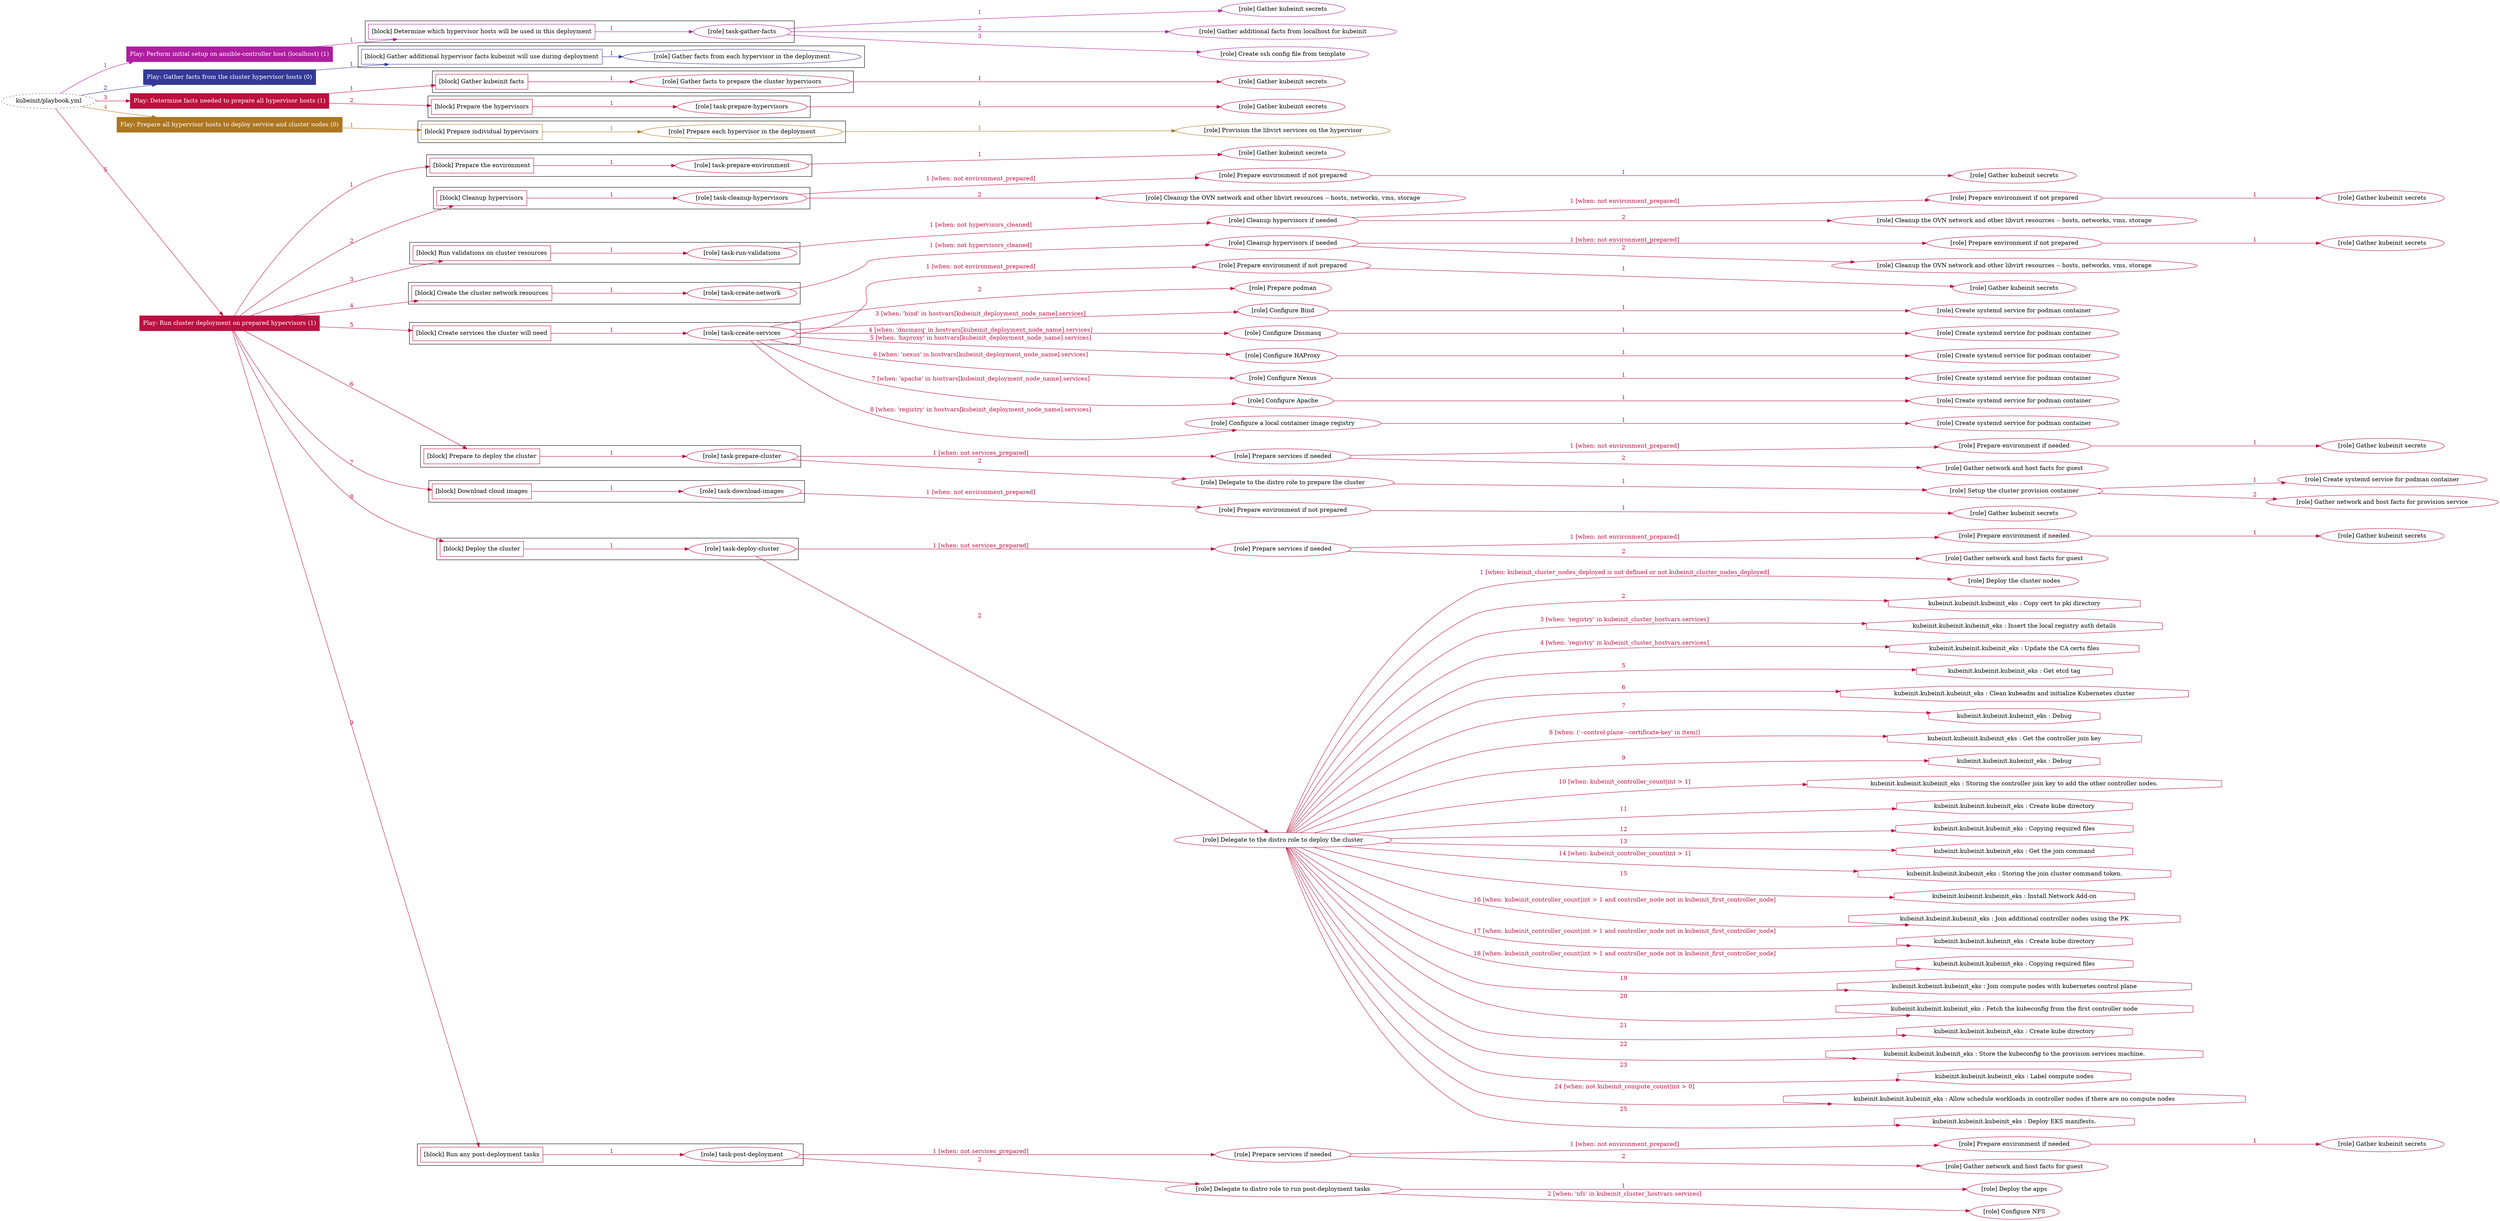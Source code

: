 digraph {
	graph [concentrate=true ordering=in rankdir=LR ratio=fill]
	edge [esep=5 sep=10]
	"kubeinit/playbook.yml" [URL="/home/runner/work/kubeinit/kubeinit/kubeinit/playbook.yml" id=playbook_954d4bff style=dotted]
	play_7adec8f8 [label="Play: Perform initial setup on ansible-controller host (localhost) (1)" URL="/home/runner/work/kubeinit/kubeinit/kubeinit/playbook.yml" color="#af1da0" fontcolor="#ffffff" id=play_7adec8f8 shape=box style=filled tooltip=localhost]
	"kubeinit/playbook.yml" -> play_7adec8f8 [label="1 " color="#af1da0" fontcolor="#af1da0" id=edge_3e799d70 labeltooltip="1 " tooltip="1 "]
	subgraph "Gather kubeinit secrets" {
		role_403de50b [label="[role] Gather kubeinit secrets" URL="/home/runner/.ansible/collections/ansible_collections/kubeinit/kubeinit/roles/kubeinit_prepare/tasks/build_hypervisors_group.yml" color="#af1da0" id=role_403de50b tooltip="Gather kubeinit secrets"]
	}
	subgraph "Gather additional facts from localhost for kubeinit" {
		role_867ca74d [label="[role] Gather additional facts from localhost for kubeinit" URL="/home/runner/.ansible/collections/ansible_collections/kubeinit/kubeinit/roles/kubeinit_prepare/tasks/build_hypervisors_group.yml" color="#af1da0" id=role_867ca74d tooltip="Gather additional facts from localhost for kubeinit"]
	}
	subgraph "Create ssh config file from template" {
		role_ab1fca49 [label="[role] Create ssh config file from template" URL="/home/runner/.ansible/collections/ansible_collections/kubeinit/kubeinit/roles/kubeinit_prepare/tasks/build_hypervisors_group.yml" color="#af1da0" id=role_ab1fca49 tooltip="Create ssh config file from template"]
	}
	subgraph "task-gather-facts" {
		role_598fed0a [label="[role] task-gather-facts" URL="/home/runner/work/kubeinit/kubeinit/kubeinit/playbook.yml" color="#af1da0" id=role_598fed0a tooltip="task-gather-facts"]
		role_598fed0a -> role_403de50b [label="1 " color="#af1da0" fontcolor="#af1da0" id=edge_f12c2d59 labeltooltip="1 " tooltip="1 "]
		role_598fed0a -> role_867ca74d [label="2 " color="#af1da0" fontcolor="#af1da0" id=edge_f06d2b27 labeltooltip="2 " tooltip="2 "]
		role_598fed0a -> role_ab1fca49 [label="3 " color="#af1da0" fontcolor="#af1da0" id=edge_c441f56a labeltooltip="3 " tooltip="3 "]
	}
	subgraph "Play: Perform initial setup on ansible-controller host (localhost) (1)" {
		play_7adec8f8 -> block_09c4bb18 [label=1 color="#af1da0" fontcolor="#af1da0" id=edge_30979aa6 labeltooltip=1 tooltip=1]
		subgraph cluster_block_09c4bb18 {
			block_09c4bb18 [label="[block] Determine which hypervisor hosts will be used in this deployment" URL="/home/runner/work/kubeinit/kubeinit/kubeinit/playbook.yml" color="#af1da0" id=block_09c4bb18 labeltooltip="Determine which hypervisor hosts will be used in this deployment" shape=box tooltip="Determine which hypervisor hosts will be used in this deployment"]
			block_09c4bb18 -> role_598fed0a [label="1 " color="#af1da0" fontcolor="#af1da0" id=edge_4eb81544 labeltooltip="1 " tooltip="1 "]
		}
	}
	play_5859641d [label="Play: Gather facts from the cluster hypervisor hosts (0)" URL="/home/runner/work/kubeinit/kubeinit/kubeinit/playbook.yml" color="#343998" fontcolor="#ffffff" id=play_5859641d shape=box style=filled tooltip="Play: Gather facts from the cluster hypervisor hosts (0)"]
	"kubeinit/playbook.yml" -> play_5859641d [label="2 " color="#343998" fontcolor="#343998" id=edge_f16f6258 labeltooltip="2 " tooltip="2 "]
	subgraph "Gather facts from each hypervisor in the deployment" {
		role_d752353f [label="[role] Gather facts from each hypervisor in the deployment" URL="/home/runner/work/kubeinit/kubeinit/kubeinit/playbook.yml" color="#343998" id=role_d752353f tooltip="Gather facts from each hypervisor in the deployment"]
	}
	subgraph "Play: Gather facts from the cluster hypervisor hosts (0)" {
		play_5859641d -> block_60e0f1ee [label=1 color="#343998" fontcolor="#343998" id=edge_8c579e47 labeltooltip=1 tooltip=1]
		subgraph cluster_block_60e0f1ee {
			block_60e0f1ee [label="[block] Gather additional hypervisor facts kubeinit will use during deployment" URL="/home/runner/work/kubeinit/kubeinit/kubeinit/playbook.yml" color="#343998" id=block_60e0f1ee labeltooltip="Gather additional hypervisor facts kubeinit will use during deployment" shape=box tooltip="Gather additional hypervisor facts kubeinit will use during deployment"]
			block_60e0f1ee -> role_d752353f [label="1 " color="#343998" fontcolor="#343998" id=edge_eef0e5f0 labeltooltip="1 " tooltip="1 "]
		}
	}
	play_e336159f [label="Play: Determine facts needed to prepare all hypervisor hosts (1)" URL="/home/runner/work/kubeinit/kubeinit/kubeinit/playbook.yml" color="#bc103d" fontcolor="#ffffff" id=play_e336159f shape=box style=filled tooltip=localhost]
	"kubeinit/playbook.yml" -> play_e336159f [label="3 " color="#bc103d" fontcolor="#bc103d" id=edge_38fd5773 labeltooltip="3 " tooltip="3 "]
	subgraph "Gather kubeinit secrets" {
		role_f2ddd39d [label="[role] Gather kubeinit secrets" URL="/home/runner/.ansible/collections/ansible_collections/kubeinit/kubeinit/roles/kubeinit_prepare/tasks/gather_kubeinit_facts.yml" color="#bc103d" id=role_f2ddd39d tooltip="Gather kubeinit secrets"]
	}
	subgraph "Gather facts to prepare the cluster hypervisors" {
		role_8251f27b [label="[role] Gather facts to prepare the cluster hypervisors" URL="/home/runner/work/kubeinit/kubeinit/kubeinit/playbook.yml" color="#bc103d" id=role_8251f27b tooltip="Gather facts to prepare the cluster hypervisors"]
		role_8251f27b -> role_f2ddd39d [label="1 " color="#bc103d" fontcolor="#bc103d" id=edge_27b135a5 labeltooltip="1 " tooltip="1 "]
	}
	subgraph "Gather kubeinit secrets" {
		role_6a8faf45 [label="[role] Gather kubeinit secrets" URL="/home/runner/.ansible/collections/ansible_collections/kubeinit/kubeinit/roles/kubeinit_prepare/tasks/gather_kubeinit_facts.yml" color="#bc103d" id=role_6a8faf45 tooltip="Gather kubeinit secrets"]
	}
	subgraph "task-prepare-hypervisors" {
		role_6b138e3d [label="[role] task-prepare-hypervisors" URL="/home/runner/work/kubeinit/kubeinit/kubeinit/playbook.yml" color="#bc103d" id=role_6b138e3d tooltip="task-prepare-hypervisors"]
		role_6b138e3d -> role_6a8faf45 [label="1 " color="#bc103d" fontcolor="#bc103d" id=edge_395d242c labeltooltip="1 " tooltip="1 "]
	}
	subgraph "Play: Determine facts needed to prepare all hypervisor hosts (1)" {
		play_e336159f -> block_513a694a [label=1 color="#bc103d" fontcolor="#bc103d" id=edge_4f6a3182 labeltooltip=1 tooltip=1]
		subgraph cluster_block_513a694a {
			block_513a694a [label="[block] Gather kubeinit facts" URL="/home/runner/work/kubeinit/kubeinit/kubeinit/playbook.yml" color="#bc103d" id=block_513a694a labeltooltip="Gather kubeinit facts" shape=box tooltip="Gather kubeinit facts"]
			block_513a694a -> role_8251f27b [label="1 " color="#bc103d" fontcolor="#bc103d" id=edge_4d5d48ca labeltooltip="1 " tooltip="1 "]
		}
		play_e336159f -> block_6d2df6f6 [label=2 color="#bc103d" fontcolor="#bc103d" id=edge_f270ad5e labeltooltip=2 tooltip=2]
		subgraph cluster_block_6d2df6f6 {
			block_6d2df6f6 [label="[block] Prepare the hypervisors" URL="/home/runner/work/kubeinit/kubeinit/kubeinit/playbook.yml" color="#bc103d" id=block_6d2df6f6 labeltooltip="Prepare the hypervisors" shape=box tooltip="Prepare the hypervisors"]
			block_6d2df6f6 -> role_6b138e3d [label="1 " color="#bc103d" fontcolor="#bc103d" id=edge_7d5ae5b8 labeltooltip="1 " tooltip="1 "]
		}
	}
	play_4dfbab71 [label="Play: Prepare all hypervisor hosts to deploy service and cluster nodes (0)" URL="/home/runner/work/kubeinit/kubeinit/kubeinit/playbook.yml" color="#ad761f" fontcolor="#ffffff" id=play_4dfbab71 shape=box style=filled tooltip="Play: Prepare all hypervisor hosts to deploy service and cluster nodes (0)"]
	"kubeinit/playbook.yml" -> play_4dfbab71 [label="4 " color="#ad761f" fontcolor="#ad761f" id=edge_8508a00f labeltooltip="4 " tooltip="4 "]
	subgraph "Provision the libvirt services on the hypervisor" {
		role_a3535e5a [label="[role] Provision the libvirt services on the hypervisor" URL="/home/runner/.ansible/collections/ansible_collections/kubeinit/kubeinit/roles/kubeinit_prepare/tasks/prepare_hypervisor.yml" color="#ad761f" id=role_a3535e5a tooltip="Provision the libvirt services on the hypervisor"]
	}
	subgraph "Prepare each hypervisor in the deployment" {
		role_deae065b [label="[role] Prepare each hypervisor in the deployment" URL="/home/runner/work/kubeinit/kubeinit/kubeinit/playbook.yml" color="#ad761f" id=role_deae065b tooltip="Prepare each hypervisor in the deployment"]
		role_deae065b -> role_a3535e5a [label="1 " color="#ad761f" fontcolor="#ad761f" id=edge_b6d2571b labeltooltip="1 " tooltip="1 "]
	}
	subgraph "Play: Prepare all hypervisor hosts to deploy service and cluster nodes (0)" {
		play_4dfbab71 -> block_2832d16d [label=1 color="#ad761f" fontcolor="#ad761f" id=edge_b4848abf labeltooltip=1 tooltip=1]
		subgraph cluster_block_2832d16d {
			block_2832d16d [label="[block] Prepare individual hypervisors" URL="/home/runner/work/kubeinit/kubeinit/kubeinit/playbook.yml" color="#ad761f" id=block_2832d16d labeltooltip="Prepare individual hypervisors" shape=box tooltip="Prepare individual hypervisors"]
			block_2832d16d -> role_deae065b [label="1 " color="#ad761f" fontcolor="#ad761f" id=edge_261cbe3c labeltooltip="1 " tooltip="1 "]
		}
	}
	play_7fa513a0 [label="Play: Run cluster deployment on prepared hypervisors (1)" URL="/home/runner/work/kubeinit/kubeinit/kubeinit/playbook.yml" color="#bc1041" fontcolor="#ffffff" id=play_7fa513a0 shape=box style=filled tooltip=localhost]
	"kubeinit/playbook.yml" -> play_7fa513a0 [label="5 " color="#bc1041" fontcolor="#bc1041" id=edge_484371d9 labeltooltip="5 " tooltip="5 "]
	subgraph "Gather kubeinit secrets" {
		role_e7db3795 [label="[role] Gather kubeinit secrets" URL="/home/runner/.ansible/collections/ansible_collections/kubeinit/kubeinit/roles/kubeinit_prepare/tasks/gather_kubeinit_facts.yml" color="#bc1041" id=role_e7db3795 tooltip="Gather kubeinit secrets"]
	}
	subgraph "task-prepare-environment" {
		role_12325ac0 [label="[role] task-prepare-environment" URL="/home/runner/work/kubeinit/kubeinit/kubeinit/playbook.yml" color="#bc1041" id=role_12325ac0 tooltip="task-prepare-environment"]
		role_12325ac0 -> role_e7db3795 [label="1 " color="#bc1041" fontcolor="#bc1041" id=edge_8a05fd76 labeltooltip="1 " tooltip="1 "]
	}
	subgraph "Gather kubeinit secrets" {
		role_05c0f34e [label="[role] Gather kubeinit secrets" URL="/home/runner/.ansible/collections/ansible_collections/kubeinit/kubeinit/roles/kubeinit_prepare/tasks/gather_kubeinit_facts.yml" color="#bc1041" id=role_05c0f34e tooltip="Gather kubeinit secrets"]
	}
	subgraph "Prepare environment if not prepared" {
		role_d2aecb86 [label="[role] Prepare environment if not prepared" URL="/home/runner/.ansible/collections/ansible_collections/kubeinit/kubeinit/roles/kubeinit_prepare/tasks/cleanup_hypervisors.yml" color="#bc1041" id=role_d2aecb86 tooltip="Prepare environment if not prepared"]
		role_d2aecb86 -> role_05c0f34e [label="1 " color="#bc1041" fontcolor="#bc1041" id=edge_bf6bb1ea labeltooltip="1 " tooltip="1 "]
	}
	subgraph "Cleanup the OVN network and other libvirt resources -- hosts, networks, vms, storage" {
		role_57203ddf [label="[role] Cleanup the OVN network and other libvirt resources -- hosts, networks, vms, storage" URL="/home/runner/.ansible/collections/ansible_collections/kubeinit/kubeinit/roles/kubeinit_prepare/tasks/cleanup_hypervisors.yml" color="#bc1041" id=role_57203ddf tooltip="Cleanup the OVN network and other libvirt resources -- hosts, networks, vms, storage"]
	}
	subgraph "task-cleanup-hypervisors" {
		role_fa5950a1 [label="[role] task-cleanup-hypervisors" URL="/home/runner/work/kubeinit/kubeinit/kubeinit/playbook.yml" color="#bc1041" id=role_fa5950a1 tooltip="task-cleanup-hypervisors"]
		role_fa5950a1 -> role_d2aecb86 [label="1 [when: not environment_prepared]" color="#bc1041" fontcolor="#bc1041" id=edge_f9635e54 labeltooltip="1 [when: not environment_prepared]" tooltip="1 [when: not environment_prepared]"]
		role_fa5950a1 -> role_57203ddf [label="2 " color="#bc1041" fontcolor="#bc1041" id=edge_28e3a73b labeltooltip="2 " tooltip="2 "]
	}
	subgraph "Gather kubeinit secrets" {
		role_c017e09b [label="[role] Gather kubeinit secrets" URL="/home/runner/.ansible/collections/ansible_collections/kubeinit/kubeinit/roles/kubeinit_prepare/tasks/gather_kubeinit_facts.yml" color="#bc1041" id=role_c017e09b tooltip="Gather kubeinit secrets"]
	}
	subgraph "Prepare environment if not prepared" {
		role_9bb94595 [label="[role] Prepare environment if not prepared" URL="/home/runner/.ansible/collections/ansible_collections/kubeinit/kubeinit/roles/kubeinit_prepare/tasks/cleanup_hypervisors.yml" color="#bc1041" id=role_9bb94595 tooltip="Prepare environment if not prepared"]
		role_9bb94595 -> role_c017e09b [label="1 " color="#bc1041" fontcolor="#bc1041" id=edge_6601b6cb labeltooltip="1 " tooltip="1 "]
	}
	subgraph "Cleanup the OVN network and other libvirt resources -- hosts, networks, vms, storage" {
		role_dfe29314 [label="[role] Cleanup the OVN network and other libvirt resources -- hosts, networks, vms, storage" URL="/home/runner/.ansible/collections/ansible_collections/kubeinit/kubeinit/roles/kubeinit_prepare/tasks/cleanup_hypervisors.yml" color="#bc1041" id=role_dfe29314 tooltip="Cleanup the OVN network and other libvirt resources -- hosts, networks, vms, storage"]
	}
	subgraph "Cleanup hypervisors if needed" {
		role_c4e6ad04 [label="[role] Cleanup hypervisors if needed" URL="/home/runner/.ansible/collections/ansible_collections/kubeinit/kubeinit/roles/kubeinit_validations/tasks/main.yml" color="#bc1041" id=role_c4e6ad04 tooltip="Cleanup hypervisors if needed"]
		role_c4e6ad04 -> role_9bb94595 [label="1 [when: not environment_prepared]" color="#bc1041" fontcolor="#bc1041" id=edge_f8e0b803 labeltooltip="1 [when: not environment_prepared]" tooltip="1 [when: not environment_prepared]"]
		role_c4e6ad04 -> role_dfe29314 [label="2 " color="#bc1041" fontcolor="#bc1041" id=edge_c5a6a314 labeltooltip="2 " tooltip="2 "]
	}
	subgraph "task-run-validations" {
		role_a461b189 [label="[role] task-run-validations" URL="/home/runner/work/kubeinit/kubeinit/kubeinit/playbook.yml" color="#bc1041" id=role_a461b189 tooltip="task-run-validations"]
		role_a461b189 -> role_c4e6ad04 [label="1 [when: not hypervisors_cleaned]" color="#bc1041" fontcolor="#bc1041" id=edge_c56e83ec labeltooltip="1 [when: not hypervisors_cleaned]" tooltip="1 [when: not hypervisors_cleaned]"]
	}
	subgraph "Gather kubeinit secrets" {
		role_4bb56cc5 [label="[role] Gather kubeinit secrets" URL="/home/runner/.ansible/collections/ansible_collections/kubeinit/kubeinit/roles/kubeinit_prepare/tasks/gather_kubeinit_facts.yml" color="#bc1041" id=role_4bb56cc5 tooltip="Gather kubeinit secrets"]
	}
	subgraph "Prepare environment if not prepared" {
		role_a1b3d0b3 [label="[role] Prepare environment if not prepared" URL="/home/runner/.ansible/collections/ansible_collections/kubeinit/kubeinit/roles/kubeinit_prepare/tasks/cleanup_hypervisors.yml" color="#bc1041" id=role_a1b3d0b3 tooltip="Prepare environment if not prepared"]
		role_a1b3d0b3 -> role_4bb56cc5 [label="1 " color="#bc1041" fontcolor="#bc1041" id=edge_829e89c2 labeltooltip="1 " tooltip="1 "]
	}
	subgraph "Cleanup the OVN network and other libvirt resources -- hosts, networks, vms, storage" {
		role_a361960e [label="[role] Cleanup the OVN network and other libvirt resources -- hosts, networks, vms, storage" URL="/home/runner/.ansible/collections/ansible_collections/kubeinit/kubeinit/roles/kubeinit_prepare/tasks/cleanup_hypervisors.yml" color="#bc1041" id=role_a361960e tooltip="Cleanup the OVN network and other libvirt resources -- hosts, networks, vms, storage"]
	}
	subgraph "Cleanup hypervisors if needed" {
		role_54ada2f5 [label="[role] Cleanup hypervisors if needed" URL="/home/runner/.ansible/collections/ansible_collections/kubeinit/kubeinit/roles/kubeinit_libvirt/tasks/create_network.yml" color="#bc1041" id=role_54ada2f5 tooltip="Cleanup hypervisors if needed"]
		role_54ada2f5 -> role_a1b3d0b3 [label="1 [when: not environment_prepared]" color="#bc1041" fontcolor="#bc1041" id=edge_a1969ebe labeltooltip="1 [when: not environment_prepared]" tooltip="1 [when: not environment_prepared]"]
		role_54ada2f5 -> role_a361960e [label="2 " color="#bc1041" fontcolor="#bc1041" id=edge_71d588f5 labeltooltip="2 " tooltip="2 "]
	}
	subgraph "task-create-network" {
		role_781377e2 [label="[role] task-create-network" URL="/home/runner/work/kubeinit/kubeinit/kubeinit/playbook.yml" color="#bc1041" id=role_781377e2 tooltip="task-create-network"]
		role_781377e2 -> role_54ada2f5 [label="1 [when: not hypervisors_cleaned]" color="#bc1041" fontcolor="#bc1041" id=edge_2e5a57a6 labeltooltip="1 [when: not hypervisors_cleaned]" tooltip="1 [when: not hypervisors_cleaned]"]
	}
	subgraph "Gather kubeinit secrets" {
		role_d97d2e22 [label="[role] Gather kubeinit secrets" URL="/home/runner/.ansible/collections/ansible_collections/kubeinit/kubeinit/roles/kubeinit_prepare/tasks/gather_kubeinit_facts.yml" color="#bc1041" id=role_d97d2e22 tooltip="Gather kubeinit secrets"]
	}
	subgraph "Prepare environment if not prepared" {
		role_700b06e9 [label="[role] Prepare environment if not prepared" URL="/home/runner/.ansible/collections/ansible_collections/kubeinit/kubeinit/roles/kubeinit_services/tasks/main.yml" color="#bc1041" id=role_700b06e9 tooltip="Prepare environment if not prepared"]
		role_700b06e9 -> role_d97d2e22 [label="1 " color="#bc1041" fontcolor="#bc1041" id=edge_319b75f5 labeltooltip="1 " tooltip="1 "]
	}
	subgraph "Prepare podman" {
		role_f53ef58b [label="[role] Prepare podman" URL="/home/runner/.ansible/collections/ansible_collections/kubeinit/kubeinit/roles/kubeinit_services/tasks/00_create_service_pod.yml" color="#bc1041" id=role_f53ef58b tooltip="Prepare podman"]
	}
	subgraph "Create systemd service for podman container" {
		role_a4117c91 [label="[role] Create systemd service for podman container" URL="/home/runner/.ansible/collections/ansible_collections/kubeinit/kubeinit/roles/kubeinit_bind/tasks/main.yml" color="#bc1041" id=role_a4117c91 tooltip="Create systemd service for podman container"]
	}
	subgraph "Configure Bind" {
		role_dcaff19c [label="[role] Configure Bind" URL="/home/runner/.ansible/collections/ansible_collections/kubeinit/kubeinit/roles/kubeinit_services/tasks/start_services_containers.yml" color="#bc1041" id=role_dcaff19c tooltip="Configure Bind"]
		role_dcaff19c -> role_a4117c91 [label="1 " color="#bc1041" fontcolor="#bc1041" id=edge_f2b73ccc labeltooltip="1 " tooltip="1 "]
	}
	subgraph "Create systemd service for podman container" {
		role_1775c2b1 [label="[role] Create systemd service for podman container" URL="/home/runner/.ansible/collections/ansible_collections/kubeinit/kubeinit/roles/kubeinit_dnsmasq/tasks/main.yml" color="#bc1041" id=role_1775c2b1 tooltip="Create systemd service for podman container"]
	}
	subgraph "Configure Dnsmasq" {
		role_6df28198 [label="[role] Configure Dnsmasq" URL="/home/runner/.ansible/collections/ansible_collections/kubeinit/kubeinit/roles/kubeinit_services/tasks/start_services_containers.yml" color="#bc1041" id=role_6df28198 tooltip="Configure Dnsmasq"]
		role_6df28198 -> role_1775c2b1 [label="1 " color="#bc1041" fontcolor="#bc1041" id=edge_58eca9ef labeltooltip="1 " tooltip="1 "]
	}
	subgraph "Create systemd service for podman container" {
		role_e40d6756 [label="[role] Create systemd service for podman container" URL="/home/runner/.ansible/collections/ansible_collections/kubeinit/kubeinit/roles/kubeinit_haproxy/tasks/main.yml" color="#bc1041" id=role_e40d6756 tooltip="Create systemd service for podman container"]
	}
	subgraph "Configure HAProxy" {
		role_258db7d9 [label="[role] Configure HAProxy" URL="/home/runner/.ansible/collections/ansible_collections/kubeinit/kubeinit/roles/kubeinit_services/tasks/start_services_containers.yml" color="#bc1041" id=role_258db7d9 tooltip="Configure HAProxy"]
		role_258db7d9 -> role_e40d6756 [label="1 " color="#bc1041" fontcolor="#bc1041" id=edge_7aefbfe1 labeltooltip="1 " tooltip="1 "]
	}
	subgraph "Create systemd service for podman container" {
		role_83163477 [label="[role] Create systemd service for podman container" URL="/home/runner/.ansible/collections/ansible_collections/kubeinit/kubeinit/roles/kubeinit_nexus/tasks/main.yml" color="#bc1041" id=role_83163477 tooltip="Create systemd service for podman container"]
	}
	subgraph "Configure Nexus" {
		role_77f84075 [label="[role] Configure Nexus" URL="/home/runner/.ansible/collections/ansible_collections/kubeinit/kubeinit/roles/kubeinit_services/tasks/start_services_containers.yml" color="#bc1041" id=role_77f84075 tooltip="Configure Nexus"]
		role_77f84075 -> role_83163477 [label="1 " color="#bc1041" fontcolor="#bc1041" id=edge_68f4d214 labeltooltip="1 " tooltip="1 "]
	}
	subgraph "Create systemd service for podman container" {
		role_93bae016 [label="[role] Create systemd service for podman container" URL="/home/runner/.ansible/collections/ansible_collections/kubeinit/kubeinit/roles/kubeinit_apache/tasks/main.yml" color="#bc1041" id=role_93bae016 tooltip="Create systemd service for podman container"]
	}
	subgraph "Configure Apache" {
		role_63eb94a7 [label="[role] Configure Apache" URL="/home/runner/.ansible/collections/ansible_collections/kubeinit/kubeinit/roles/kubeinit_services/tasks/start_services_containers.yml" color="#bc1041" id=role_63eb94a7 tooltip="Configure Apache"]
		role_63eb94a7 -> role_93bae016 [label="1 " color="#bc1041" fontcolor="#bc1041" id=edge_2f8ee426 labeltooltip="1 " tooltip="1 "]
	}
	subgraph "Create systemd service for podman container" {
		role_1fafdbe9 [label="[role] Create systemd service for podman container" URL="/home/runner/.ansible/collections/ansible_collections/kubeinit/kubeinit/roles/kubeinit_registry/tasks/main.yml" color="#bc1041" id=role_1fafdbe9 tooltip="Create systemd service for podman container"]
	}
	subgraph "Configure a local container image registry" {
		role_c828b1f9 [label="[role] Configure a local container image registry" URL="/home/runner/.ansible/collections/ansible_collections/kubeinit/kubeinit/roles/kubeinit_services/tasks/start_services_containers.yml" color="#bc1041" id=role_c828b1f9 tooltip="Configure a local container image registry"]
		role_c828b1f9 -> role_1fafdbe9 [label="1 " color="#bc1041" fontcolor="#bc1041" id=edge_2513eba7 labeltooltip="1 " tooltip="1 "]
	}
	subgraph "task-create-services" {
		role_70b23539 [label="[role] task-create-services" URL="/home/runner/work/kubeinit/kubeinit/kubeinit/playbook.yml" color="#bc1041" id=role_70b23539 tooltip="task-create-services"]
		role_70b23539 -> role_700b06e9 [label="1 [when: not environment_prepared]" color="#bc1041" fontcolor="#bc1041" id=edge_ae706495 labeltooltip="1 [when: not environment_prepared]" tooltip="1 [when: not environment_prepared]"]
		role_70b23539 -> role_f53ef58b [label="2 " color="#bc1041" fontcolor="#bc1041" id=edge_7470e8b1 labeltooltip="2 " tooltip="2 "]
		role_70b23539 -> role_dcaff19c [label="3 [when: 'bind' in hostvars[kubeinit_deployment_node_name].services]" color="#bc1041" fontcolor="#bc1041" id=edge_321079c2 labeltooltip="3 [when: 'bind' in hostvars[kubeinit_deployment_node_name].services]" tooltip="3 [when: 'bind' in hostvars[kubeinit_deployment_node_name].services]"]
		role_70b23539 -> role_6df28198 [label="4 [when: 'dnsmasq' in hostvars[kubeinit_deployment_node_name].services]" color="#bc1041" fontcolor="#bc1041" id=edge_e88c07b2 labeltooltip="4 [when: 'dnsmasq' in hostvars[kubeinit_deployment_node_name].services]" tooltip="4 [when: 'dnsmasq' in hostvars[kubeinit_deployment_node_name].services]"]
		role_70b23539 -> role_258db7d9 [label="5 [when: 'haproxy' in hostvars[kubeinit_deployment_node_name].services]" color="#bc1041" fontcolor="#bc1041" id=edge_db3f4c6e labeltooltip="5 [when: 'haproxy' in hostvars[kubeinit_deployment_node_name].services]" tooltip="5 [when: 'haproxy' in hostvars[kubeinit_deployment_node_name].services]"]
		role_70b23539 -> role_77f84075 [label="6 [when: 'nexus' in hostvars[kubeinit_deployment_node_name].services]" color="#bc1041" fontcolor="#bc1041" id=edge_76f5bd2f labeltooltip="6 [when: 'nexus' in hostvars[kubeinit_deployment_node_name].services]" tooltip="6 [when: 'nexus' in hostvars[kubeinit_deployment_node_name].services]"]
		role_70b23539 -> role_63eb94a7 [label="7 [when: 'apache' in hostvars[kubeinit_deployment_node_name].services]" color="#bc1041" fontcolor="#bc1041" id=edge_0abc29e9 labeltooltip="7 [when: 'apache' in hostvars[kubeinit_deployment_node_name].services]" tooltip="7 [when: 'apache' in hostvars[kubeinit_deployment_node_name].services]"]
		role_70b23539 -> role_c828b1f9 [label="8 [when: 'registry' in hostvars[kubeinit_deployment_node_name].services]" color="#bc1041" fontcolor="#bc1041" id=edge_582f84a2 labeltooltip="8 [when: 'registry' in hostvars[kubeinit_deployment_node_name].services]" tooltip="8 [when: 'registry' in hostvars[kubeinit_deployment_node_name].services]"]
	}
	subgraph "Gather kubeinit secrets" {
		role_c37daf43 [label="[role] Gather kubeinit secrets" URL="/home/runner/.ansible/collections/ansible_collections/kubeinit/kubeinit/roles/kubeinit_prepare/tasks/gather_kubeinit_facts.yml" color="#bc1041" id=role_c37daf43 tooltip="Gather kubeinit secrets"]
	}
	subgraph "Prepare environment if needed" {
		role_b3ba81c1 [label="[role] Prepare environment if needed" URL="/home/runner/.ansible/collections/ansible_collections/kubeinit/kubeinit/roles/kubeinit_services/tasks/prepare_services.yml" color="#bc1041" id=role_b3ba81c1 tooltip="Prepare environment if needed"]
		role_b3ba81c1 -> role_c37daf43 [label="1 " color="#bc1041" fontcolor="#bc1041" id=edge_d885ebe4 labeltooltip="1 " tooltip="1 "]
	}
	subgraph "Gather network and host facts for guest" {
		role_49095b49 [label="[role] Gather network and host facts for guest" URL="/home/runner/.ansible/collections/ansible_collections/kubeinit/kubeinit/roles/kubeinit_services/tasks/prepare_services.yml" color="#bc1041" id=role_49095b49 tooltip="Gather network and host facts for guest"]
	}
	subgraph "Prepare services if needed" {
		role_5e77fd2a [label="[role] Prepare services if needed" URL="/home/runner/.ansible/collections/ansible_collections/kubeinit/kubeinit/roles/kubeinit_prepare/tasks/prepare_cluster.yml" color="#bc1041" id=role_5e77fd2a tooltip="Prepare services if needed"]
		role_5e77fd2a -> role_b3ba81c1 [label="1 [when: not environment_prepared]" color="#bc1041" fontcolor="#bc1041" id=edge_9f643284 labeltooltip="1 [when: not environment_prepared]" tooltip="1 [when: not environment_prepared]"]
		role_5e77fd2a -> role_49095b49 [label="2 " color="#bc1041" fontcolor="#bc1041" id=edge_81bfa04a labeltooltip="2 " tooltip="2 "]
	}
	subgraph "Create systemd service for podman container" {
		role_591b25bc [label="[role] Create systemd service for podman container" URL="/home/runner/.ansible/collections/ansible_collections/kubeinit/kubeinit/roles/kubeinit_services/tasks/create_provision_container.yml" color="#bc1041" id=role_591b25bc tooltip="Create systemd service for podman container"]
	}
	subgraph "Gather network and host facts for provision service" {
		role_b973a79d [label="[role] Gather network and host facts for provision service" URL="/home/runner/.ansible/collections/ansible_collections/kubeinit/kubeinit/roles/kubeinit_services/tasks/create_provision_container.yml" color="#bc1041" id=role_b973a79d tooltip="Gather network and host facts for provision service"]
	}
	subgraph "Setup the cluster provision container" {
		role_8fccbb72 [label="[role] Setup the cluster provision container" URL="/home/runner/.ansible/collections/ansible_collections/kubeinit/kubeinit/roles/kubeinit_eks/tasks/prepare_cluster.yml" color="#bc1041" id=role_8fccbb72 tooltip="Setup the cluster provision container"]
		role_8fccbb72 -> role_591b25bc [label="1 " color="#bc1041" fontcolor="#bc1041" id=edge_c12591aa labeltooltip="1 " tooltip="1 "]
		role_8fccbb72 -> role_b973a79d [label="2 " color="#bc1041" fontcolor="#bc1041" id=edge_89deddc6 labeltooltip="2 " tooltip="2 "]
	}
	subgraph "Delegate to the distro role to prepare the cluster" {
		role_bd546da0 [label="[role] Delegate to the distro role to prepare the cluster" URL="/home/runner/.ansible/collections/ansible_collections/kubeinit/kubeinit/roles/kubeinit_prepare/tasks/prepare_cluster.yml" color="#bc1041" id=role_bd546da0 tooltip="Delegate to the distro role to prepare the cluster"]
		role_bd546da0 -> role_8fccbb72 [label="1 " color="#bc1041" fontcolor="#bc1041" id=edge_bbbddef1 labeltooltip="1 " tooltip="1 "]
	}
	subgraph "task-prepare-cluster" {
		role_d5a27941 [label="[role] task-prepare-cluster" URL="/home/runner/work/kubeinit/kubeinit/kubeinit/playbook.yml" color="#bc1041" id=role_d5a27941 tooltip="task-prepare-cluster"]
		role_d5a27941 -> role_5e77fd2a [label="1 [when: not services_prepared]" color="#bc1041" fontcolor="#bc1041" id=edge_a44122b6 labeltooltip="1 [when: not services_prepared]" tooltip="1 [when: not services_prepared]"]
		role_d5a27941 -> role_bd546da0 [label="2 " color="#bc1041" fontcolor="#bc1041" id=edge_5b958d4e labeltooltip="2 " tooltip="2 "]
	}
	subgraph "Gather kubeinit secrets" {
		role_16f5cff0 [label="[role] Gather kubeinit secrets" URL="/home/runner/.ansible/collections/ansible_collections/kubeinit/kubeinit/roles/kubeinit_prepare/tasks/gather_kubeinit_facts.yml" color="#bc1041" id=role_16f5cff0 tooltip="Gather kubeinit secrets"]
	}
	subgraph "Prepare environment if not prepared" {
		role_cf73028b [label="[role] Prepare environment if not prepared" URL="/home/runner/.ansible/collections/ansible_collections/kubeinit/kubeinit/roles/kubeinit_libvirt/tasks/download_cloud_images.yml" color="#bc1041" id=role_cf73028b tooltip="Prepare environment if not prepared"]
		role_cf73028b -> role_16f5cff0 [label="1 " color="#bc1041" fontcolor="#bc1041" id=edge_ec79c392 labeltooltip="1 " tooltip="1 "]
	}
	subgraph "task-download-images" {
		role_ffa46c63 [label="[role] task-download-images" URL="/home/runner/work/kubeinit/kubeinit/kubeinit/playbook.yml" color="#bc1041" id=role_ffa46c63 tooltip="task-download-images"]
		role_ffa46c63 -> role_cf73028b [label="1 [when: not environment_prepared]" color="#bc1041" fontcolor="#bc1041" id=edge_dd0c1bff labeltooltip="1 [when: not environment_prepared]" tooltip="1 [when: not environment_prepared]"]
	}
	subgraph "Gather kubeinit secrets" {
		role_a920cf02 [label="[role] Gather kubeinit secrets" URL="/home/runner/.ansible/collections/ansible_collections/kubeinit/kubeinit/roles/kubeinit_prepare/tasks/gather_kubeinit_facts.yml" color="#bc1041" id=role_a920cf02 tooltip="Gather kubeinit secrets"]
	}
	subgraph "Prepare environment if needed" {
		role_ce50c655 [label="[role] Prepare environment if needed" URL="/home/runner/.ansible/collections/ansible_collections/kubeinit/kubeinit/roles/kubeinit_services/tasks/prepare_services.yml" color="#bc1041" id=role_ce50c655 tooltip="Prepare environment if needed"]
		role_ce50c655 -> role_a920cf02 [label="1 " color="#bc1041" fontcolor="#bc1041" id=edge_40a1d8dc labeltooltip="1 " tooltip="1 "]
	}
	subgraph "Gather network and host facts for guest" {
		role_0b9cd4df [label="[role] Gather network and host facts for guest" URL="/home/runner/.ansible/collections/ansible_collections/kubeinit/kubeinit/roles/kubeinit_services/tasks/prepare_services.yml" color="#bc1041" id=role_0b9cd4df tooltip="Gather network and host facts for guest"]
	}
	subgraph "Prepare services if needed" {
		role_5b8ad658 [label="[role] Prepare services if needed" URL="/home/runner/.ansible/collections/ansible_collections/kubeinit/kubeinit/roles/kubeinit_prepare/tasks/deploy_cluster.yml" color="#bc1041" id=role_5b8ad658 tooltip="Prepare services if needed"]
		role_5b8ad658 -> role_ce50c655 [label="1 [when: not environment_prepared]" color="#bc1041" fontcolor="#bc1041" id=edge_cf5b0707 labeltooltip="1 [when: not environment_prepared]" tooltip="1 [when: not environment_prepared]"]
		role_5b8ad658 -> role_0b9cd4df [label="2 " color="#bc1041" fontcolor="#bc1041" id=edge_8515f899 labeltooltip="2 " tooltip="2 "]
	}
	subgraph "Deploy the cluster nodes" {
		role_8dd6a4bc [label="[role] Deploy the cluster nodes" URL="/home/runner/.ansible/collections/ansible_collections/kubeinit/kubeinit/roles/kubeinit_eks/tasks/main.yml" color="#bc1041" id=role_8dd6a4bc tooltip="Deploy the cluster nodes"]
	}
	subgraph "Delegate to the distro role to deploy the cluster" {
		role_6729cd00 [label="[role] Delegate to the distro role to deploy the cluster" URL="/home/runner/.ansible/collections/ansible_collections/kubeinit/kubeinit/roles/kubeinit_prepare/tasks/deploy_cluster.yml" color="#bc1041" id=role_6729cd00 tooltip="Delegate to the distro role to deploy the cluster"]
		role_6729cd00 -> role_8dd6a4bc [label="1 [when: kubeinit_cluster_nodes_deployed is not defined or not kubeinit_cluster_nodes_deployed]" color="#bc1041" fontcolor="#bc1041" id=edge_44d45895 labeltooltip="1 [when: kubeinit_cluster_nodes_deployed is not defined or not kubeinit_cluster_nodes_deployed]" tooltip="1 [when: kubeinit_cluster_nodes_deployed is not defined or not kubeinit_cluster_nodes_deployed]"]
		task_2f5b6626 [label="kubeinit.kubeinit.kubeinit_eks : Copy cert to pki directory" URL="/home/runner/.ansible/collections/ansible_collections/kubeinit/kubeinit/roles/kubeinit_eks/tasks/main.yml" color="#bc1041" id=task_2f5b6626 shape=octagon tooltip="kubeinit.kubeinit.kubeinit_eks : Copy cert to pki directory"]
		role_6729cd00 -> task_2f5b6626 [label="2 " color="#bc1041" fontcolor="#bc1041" id=edge_ae1d456d labeltooltip="2 " tooltip="2 "]
		task_3b7e8948 [label="kubeinit.kubeinit.kubeinit_eks : Insert the local registry auth details" URL="/home/runner/.ansible/collections/ansible_collections/kubeinit/kubeinit/roles/kubeinit_eks/tasks/main.yml" color="#bc1041" id=task_3b7e8948 shape=octagon tooltip="kubeinit.kubeinit.kubeinit_eks : Insert the local registry auth details"]
		role_6729cd00 -> task_3b7e8948 [label="3 [when: 'registry' in kubeinit_cluster_hostvars.services]" color="#bc1041" fontcolor="#bc1041" id=edge_b97799da labeltooltip="3 [when: 'registry' in kubeinit_cluster_hostvars.services]" tooltip="3 [when: 'registry' in kubeinit_cluster_hostvars.services]"]
		task_b8aefc09 [label="kubeinit.kubeinit.kubeinit_eks : Update the CA certs files" URL="/home/runner/.ansible/collections/ansible_collections/kubeinit/kubeinit/roles/kubeinit_eks/tasks/main.yml" color="#bc1041" id=task_b8aefc09 shape=octagon tooltip="kubeinit.kubeinit.kubeinit_eks : Update the CA certs files"]
		role_6729cd00 -> task_b8aefc09 [label="4 [when: 'registry' in kubeinit_cluster_hostvars.services]" color="#bc1041" fontcolor="#bc1041" id=edge_a7f0820e labeltooltip="4 [when: 'registry' in kubeinit_cluster_hostvars.services]" tooltip="4 [when: 'registry' in kubeinit_cluster_hostvars.services]"]
		task_3174e065 [label="kubeinit.kubeinit.kubeinit_eks : Get etcd tag" URL="/home/runner/.ansible/collections/ansible_collections/kubeinit/kubeinit/roles/kubeinit_eks/tasks/main.yml" color="#bc1041" id=task_3174e065 shape=octagon tooltip="kubeinit.kubeinit.kubeinit_eks : Get etcd tag"]
		role_6729cd00 -> task_3174e065 [label="5 " color="#bc1041" fontcolor="#bc1041" id=edge_6519c32f labeltooltip="5 " tooltip="5 "]
		task_a5cf78c6 [label="kubeinit.kubeinit.kubeinit_eks : Clean kubeadm and initialize Kubernetes cluster" URL="/home/runner/.ansible/collections/ansible_collections/kubeinit/kubeinit/roles/kubeinit_eks/tasks/main.yml" color="#bc1041" id=task_a5cf78c6 shape=octagon tooltip="kubeinit.kubeinit.kubeinit_eks : Clean kubeadm and initialize Kubernetes cluster"]
		role_6729cd00 -> task_a5cf78c6 [label="6 " color="#bc1041" fontcolor="#bc1041" id=edge_d8e3209b labeltooltip="6 " tooltip="6 "]
		task_23db4a14 [label="kubeinit.kubeinit.kubeinit_eks : Debug" URL="/home/runner/.ansible/collections/ansible_collections/kubeinit/kubeinit/roles/kubeinit_eks/tasks/main.yml" color="#bc1041" id=task_23db4a14 shape=octagon tooltip="kubeinit.kubeinit.kubeinit_eks : Debug"]
		role_6729cd00 -> task_23db4a14 [label="7 " color="#bc1041" fontcolor="#bc1041" id=edge_6f488880 labeltooltip="7 " tooltip="7 "]
		task_7a4147fc [label="kubeinit.kubeinit.kubeinit_eks : Get the controller join key" URL="/home/runner/.ansible/collections/ansible_collections/kubeinit/kubeinit/roles/kubeinit_eks/tasks/main.yml" color="#bc1041" id=task_7a4147fc shape=octagon tooltip="kubeinit.kubeinit.kubeinit_eks : Get the controller join key"]
		role_6729cd00 -> task_7a4147fc [label="8 [when: ('--control-plane --certificate-key' in item)]" color="#bc1041" fontcolor="#bc1041" id=edge_afd921f9 labeltooltip="8 [when: ('--control-plane --certificate-key' in item)]" tooltip="8 [when: ('--control-plane --certificate-key' in item)]"]
		task_226ae844 [label="kubeinit.kubeinit.kubeinit_eks : Debug" URL="/home/runner/.ansible/collections/ansible_collections/kubeinit/kubeinit/roles/kubeinit_eks/tasks/main.yml" color="#bc1041" id=task_226ae844 shape=octagon tooltip="kubeinit.kubeinit.kubeinit_eks : Debug"]
		role_6729cd00 -> task_226ae844 [label="9 " color="#bc1041" fontcolor="#bc1041" id=edge_311c893e labeltooltip="9 " tooltip="9 "]
		task_408f899e [label="kubeinit.kubeinit.kubeinit_eks : Storing the controller join key to add the other controller nodes." URL="/home/runner/.ansible/collections/ansible_collections/kubeinit/kubeinit/roles/kubeinit_eks/tasks/main.yml" color="#bc1041" id=task_408f899e shape=octagon tooltip="kubeinit.kubeinit.kubeinit_eks : Storing the controller join key to add the other controller nodes."]
		role_6729cd00 -> task_408f899e [label="10 [when: kubeinit_controller_count|int > 1]" color="#bc1041" fontcolor="#bc1041" id=edge_d949b5c4 labeltooltip="10 [when: kubeinit_controller_count|int > 1]" tooltip="10 [when: kubeinit_controller_count|int > 1]"]
		task_9565cb73 [label="kubeinit.kubeinit.kubeinit_eks : Create kube directory" URL="/home/runner/.ansible/collections/ansible_collections/kubeinit/kubeinit/roles/kubeinit_eks/tasks/main.yml" color="#bc1041" id=task_9565cb73 shape=octagon tooltip="kubeinit.kubeinit.kubeinit_eks : Create kube directory"]
		role_6729cd00 -> task_9565cb73 [label="11 " color="#bc1041" fontcolor="#bc1041" id=edge_5b5db0f6 labeltooltip="11 " tooltip="11 "]
		task_d7101a2b [label="kubeinit.kubeinit.kubeinit_eks : Copying required files" URL="/home/runner/.ansible/collections/ansible_collections/kubeinit/kubeinit/roles/kubeinit_eks/tasks/main.yml" color="#bc1041" id=task_d7101a2b shape=octagon tooltip="kubeinit.kubeinit.kubeinit_eks : Copying required files"]
		role_6729cd00 -> task_d7101a2b [label="12 " color="#bc1041" fontcolor="#bc1041" id=edge_79c11c62 labeltooltip="12 " tooltip="12 "]
		task_b89fc2ee [label="kubeinit.kubeinit.kubeinit_eks : Get the join command" URL="/home/runner/.ansible/collections/ansible_collections/kubeinit/kubeinit/roles/kubeinit_eks/tasks/main.yml" color="#bc1041" id=task_b89fc2ee shape=octagon tooltip="kubeinit.kubeinit.kubeinit_eks : Get the join command"]
		role_6729cd00 -> task_b89fc2ee [label="13 " color="#bc1041" fontcolor="#bc1041" id=edge_9501f052 labeltooltip="13 " tooltip="13 "]
		task_b49618ae [label="kubeinit.kubeinit.kubeinit_eks : Storing the join cluster command token." URL="/home/runner/.ansible/collections/ansible_collections/kubeinit/kubeinit/roles/kubeinit_eks/tasks/main.yml" color="#bc1041" id=task_b49618ae shape=octagon tooltip="kubeinit.kubeinit.kubeinit_eks : Storing the join cluster command token."]
		role_6729cd00 -> task_b49618ae [label="14 [when: kubeinit_controller_count|int > 1]" color="#bc1041" fontcolor="#bc1041" id=edge_30e32821 labeltooltip="14 [when: kubeinit_controller_count|int > 1]" tooltip="14 [when: kubeinit_controller_count|int > 1]"]
		task_acc14688 [label="kubeinit.kubeinit.kubeinit_eks : Install Network Add-on" URL="/home/runner/.ansible/collections/ansible_collections/kubeinit/kubeinit/roles/kubeinit_eks/tasks/main.yml" color="#bc1041" id=task_acc14688 shape=octagon tooltip="kubeinit.kubeinit.kubeinit_eks : Install Network Add-on"]
		role_6729cd00 -> task_acc14688 [label="15 " color="#bc1041" fontcolor="#bc1041" id=edge_0127c0db labeltooltip="15 " tooltip="15 "]
		task_61536036 [label="kubeinit.kubeinit.kubeinit_eks : Join additional controller nodes using the PK" URL="/home/runner/.ansible/collections/ansible_collections/kubeinit/kubeinit/roles/kubeinit_eks/tasks/main.yml" color="#bc1041" id=task_61536036 shape=octagon tooltip="kubeinit.kubeinit.kubeinit_eks : Join additional controller nodes using the PK"]
		role_6729cd00 -> task_61536036 [label="16 [when: kubeinit_controller_count|int > 1 and controller_node not in kubeinit_first_controller_node]" color="#bc1041" fontcolor="#bc1041" id=edge_9b86e5c1 labeltooltip="16 [when: kubeinit_controller_count|int > 1 and controller_node not in kubeinit_first_controller_node]" tooltip="16 [when: kubeinit_controller_count|int > 1 and controller_node not in kubeinit_first_controller_node]"]
		task_766d7f92 [label="kubeinit.kubeinit.kubeinit_eks : Create kube directory" URL="/home/runner/.ansible/collections/ansible_collections/kubeinit/kubeinit/roles/kubeinit_eks/tasks/main.yml" color="#bc1041" id=task_766d7f92 shape=octagon tooltip="kubeinit.kubeinit.kubeinit_eks : Create kube directory"]
		role_6729cd00 -> task_766d7f92 [label="17 [when: kubeinit_controller_count|int > 1 and controller_node not in kubeinit_first_controller_node]" color="#bc1041" fontcolor="#bc1041" id=edge_992b7945 labeltooltip="17 [when: kubeinit_controller_count|int > 1 and controller_node not in kubeinit_first_controller_node]" tooltip="17 [when: kubeinit_controller_count|int > 1 and controller_node not in kubeinit_first_controller_node]"]
		task_d1f94c96 [label="kubeinit.kubeinit.kubeinit_eks : Copying required files" URL="/home/runner/.ansible/collections/ansible_collections/kubeinit/kubeinit/roles/kubeinit_eks/tasks/main.yml" color="#bc1041" id=task_d1f94c96 shape=octagon tooltip="kubeinit.kubeinit.kubeinit_eks : Copying required files"]
		role_6729cd00 -> task_d1f94c96 [label="18 [when: kubeinit_controller_count|int > 1 and controller_node not in kubeinit_first_controller_node]" color="#bc1041" fontcolor="#bc1041" id=edge_d4d38b55 labeltooltip="18 [when: kubeinit_controller_count|int > 1 and controller_node not in kubeinit_first_controller_node]" tooltip="18 [when: kubeinit_controller_count|int > 1 and controller_node not in kubeinit_first_controller_node]"]
		task_7db93681 [label="kubeinit.kubeinit.kubeinit_eks : Join compute nodes with kubernetes control plane" URL="/home/runner/.ansible/collections/ansible_collections/kubeinit/kubeinit/roles/kubeinit_eks/tasks/main.yml" color="#bc1041" id=task_7db93681 shape=octagon tooltip="kubeinit.kubeinit.kubeinit_eks : Join compute nodes with kubernetes control plane"]
		role_6729cd00 -> task_7db93681 [label="19 " color="#bc1041" fontcolor="#bc1041" id=edge_f67f6cb2 labeltooltip="19 " tooltip="19 "]
		task_b9c733b5 [label="kubeinit.kubeinit.kubeinit_eks : Fetch the kubeconfig from the first controller node" URL="/home/runner/.ansible/collections/ansible_collections/kubeinit/kubeinit/roles/kubeinit_eks/tasks/main.yml" color="#bc1041" id=task_b9c733b5 shape=octagon tooltip="kubeinit.kubeinit.kubeinit_eks : Fetch the kubeconfig from the first controller node"]
		role_6729cd00 -> task_b9c733b5 [label="20 " color="#bc1041" fontcolor="#bc1041" id=edge_373a4013 labeltooltip="20 " tooltip="20 "]
		task_304f2760 [label="kubeinit.kubeinit.kubeinit_eks : Create kube directory" URL="/home/runner/.ansible/collections/ansible_collections/kubeinit/kubeinit/roles/kubeinit_eks/tasks/main.yml" color="#bc1041" id=task_304f2760 shape=octagon tooltip="kubeinit.kubeinit.kubeinit_eks : Create kube directory"]
		role_6729cd00 -> task_304f2760 [label="21 " color="#bc1041" fontcolor="#bc1041" id=edge_24fd364f labeltooltip="21 " tooltip="21 "]
		task_f92a06a6 [label="kubeinit.kubeinit.kubeinit_eks : Store the kubeconfig to the provision services machine." URL="/home/runner/.ansible/collections/ansible_collections/kubeinit/kubeinit/roles/kubeinit_eks/tasks/main.yml" color="#bc1041" id=task_f92a06a6 shape=octagon tooltip="kubeinit.kubeinit.kubeinit_eks : Store the kubeconfig to the provision services machine."]
		role_6729cd00 -> task_f92a06a6 [label="22 " color="#bc1041" fontcolor="#bc1041" id=edge_1c058c19 labeltooltip="22 " tooltip="22 "]
		task_2d0a9117 [label="kubeinit.kubeinit.kubeinit_eks : Label compute nodes" URL="/home/runner/.ansible/collections/ansible_collections/kubeinit/kubeinit/roles/kubeinit_eks/tasks/main.yml" color="#bc1041" id=task_2d0a9117 shape=octagon tooltip="kubeinit.kubeinit.kubeinit_eks : Label compute nodes"]
		role_6729cd00 -> task_2d0a9117 [label="23 " color="#bc1041" fontcolor="#bc1041" id=edge_6ace1803 labeltooltip="23 " tooltip="23 "]
		task_43aced67 [label="kubeinit.kubeinit.kubeinit_eks : Allow schedule workloads in controller nodes if there are no compute nodes" URL="/home/runner/.ansible/collections/ansible_collections/kubeinit/kubeinit/roles/kubeinit_eks/tasks/main.yml" color="#bc1041" id=task_43aced67 shape=octagon tooltip="kubeinit.kubeinit.kubeinit_eks : Allow schedule workloads in controller nodes if there are no compute nodes"]
		role_6729cd00 -> task_43aced67 [label="24 [when: not kubeinit_compute_count|int > 0]" color="#bc1041" fontcolor="#bc1041" id=edge_e756b0c5 labeltooltip="24 [when: not kubeinit_compute_count|int > 0]" tooltip="24 [when: not kubeinit_compute_count|int > 0]"]
		task_b64fa092 [label="kubeinit.kubeinit.kubeinit_eks : Deploy EKS manifests." URL="/home/runner/.ansible/collections/ansible_collections/kubeinit/kubeinit/roles/kubeinit_eks/tasks/main.yml" color="#bc1041" id=task_b64fa092 shape=octagon tooltip="kubeinit.kubeinit.kubeinit_eks : Deploy EKS manifests."]
		role_6729cd00 -> task_b64fa092 [label="25 " color="#bc1041" fontcolor="#bc1041" id=edge_573a9077 labeltooltip="25 " tooltip="25 "]
	}
	subgraph "task-deploy-cluster" {
		role_49c4ee63 [label="[role] task-deploy-cluster" URL="/home/runner/work/kubeinit/kubeinit/kubeinit/playbook.yml" color="#bc1041" id=role_49c4ee63 tooltip="task-deploy-cluster"]
		role_49c4ee63 -> role_5b8ad658 [label="1 [when: not services_prepared]" color="#bc1041" fontcolor="#bc1041" id=edge_7b29ff09 labeltooltip="1 [when: not services_prepared]" tooltip="1 [when: not services_prepared]"]
		role_49c4ee63 -> role_6729cd00 [label="2 " color="#bc1041" fontcolor="#bc1041" id=edge_ca46259a labeltooltip="2 " tooltip="2 "]
	}
	subgraph "Gather kubeinit secrets" {
		role_a38aaf20 [label="[role] Gather kubeinit secrets" URL="/home/runner/.ansible/collections/ansible_collections/kubeinit/kubeinit/roles/kubeinit_prepare/tasks/gather_kubeinit_facts.yml" color="#bc1041" id=role_a38aaf20 tooltip="Gather kubeinit secrets"]
	}
	subgraph "Prepare environment if needed" {
		role_6e64f8b5 [label="[role] Prepare environment if needed" URL="/home/runner/.ansible/collections/ansible_collections/kubeinit/kubeinit/roles/kubeinit_services/tasks/prepare_services.yml" color="#bc1041" id=role_6e64f8b5 tooltip="Prepare environment if needed"]
		role_6e64f8b5 -> role_a38aaf20 [label="1 " color="#bc1041" fontcolor="#bc1041" id=edge_343a90fe labeltooltip="1 " tooltip="1 "]
	}
	subgraph "Gather network and host facts for guest" {
		role_0fa0e853 [label="[role] Gather network and host facts for guest" URL="/home/runner/.ansible/collections/ansible_collections/kubeinit/kubeinit/roles/kubeinit_services/tasks/prepare_services.yml" color="#bc1041" id=role_0fa0e853 tooltip="Gather network and host facts for guest"]
	}
	subgraph "Prepare services if needed" {
		role_e3e9f67f [label="[role] Prepare services if needed" URL="/home/runner/.ansible/collections/ansible_collections/kubeinit/kubeinit/roles/kubeinit_prepare/tasks/post_deployment.yml" color="#bc1041" id=role_e3e9f67f tooltip="Prepare services if needed"]
		role_e3e9f67f -> role_6e64f8b5 [label="1 [when: not environment_prepared]" color="#bc1041" fontcolor="#bc1041" id=edge_9caa6fc0 labeltooltip="1 [when: not environment_prepared]" tooltip="1 [when: not environment_prepared]"]
		role_e3e9f67f -> role_0fa0e853 [label="2 " color="#bc1041" fontcolor="#bc1041" id=edge_83521b2c labeltooltip="2 " tooltip="2 "]
	}
	subgraph "Deploy the apps" {
		role_2f8ff97e [label="[role] Deploy the apps" URL="/home/runner/.ansible/collections/ansible_collections/kubeinit/kubeinit/roles/kubeinit_eks/tasks/post_deployment_tasks.yml" color="#bc1041" id=role_2f8ff97e tooltip="Deploy the apps"]
	}
	subgraph "Configure NFS" {
		role_631aa3ea [label="[role] Configure NFS" URL="/home/runner/.ansible/collections/ansible_collections/kubeinit/kubeinit/roles/kubeinit_eks/tasks/post_deployment_tasks.yml" color="#bc1041" id=role_631aa3ea tooltip="Configure NFS"]
	}
	subgraph "Delegate to distro role to run post-deployment tasks" {
		role_076906b9 [label="[role] Delegate to distro role to run post-deployment tasks" URL="/home/runner/.ansible/collections/ansible_collections/kubeinit/kubeinit/roles/kubeinit_prepare/tasks/post_deployment.yml" color="#bc1041" id=role_076906b9 tooltip="Delegate to distro role to run post-deployment tasks"]
		role_076906b9 -> role_2f8ff97e [label="1 " color="#bc1041" fontcolor="#bc1041" id=edge_f0973671 labeltooltip="1 " tooltip="1 "]
		role_076906b9 -> role_631aa3ea [label="2 [when: 'nfs' in kubeinit_cluster_hostvars.services]" color="#bc1041" fontcolor="#bc1041" id=edge_fc704049 labeltooltip="2 [when: 'nfs' in kubeinit_cluster_hostvars.services]" tooltip="2 [when: 'nfs' in kubeinit_cluster_hostvars.services]"]
	}
	subgraph "task-post-deployment" {
		role_c06e3405 [label="[role] task-post-deployment" URL="/home/runner/work/kubeinit/kubeinit/kubeinit/playbook.yml" color="#bc1041" id=role_c06e3405 tooltip="task-post-deployment"]
		role_c06e3405 -> role_e3e9f67f [label="1 [when: not services_prepared]" color="#bc1041" fontcolor="#bc1041" id=edge_d6a013d6 labeltooltip="1 [when: not services_prepared]" tooltip="1 [when: not services_prepared]"]
		role_c06e3405 -> role_076906b9 [label="2 " color="#bc1041" fontcolor="#bc1041" id=edge_8260c412 labeltooltip="2 " tooltip="2 "]
	}
	subgraph "Play: Run cluster deployment on prepared hypervisors (1)" {
		play_7fa513a0 -> block_9b51f7e5 [label=1 color="#bc1041" fontcolor="#bc1041" id=edge_12e62cd2 labeltooltip=1 tooltip=1]
		subgraph cluster_block_9b51f7e5 {
			block_9b51f7e5 [label="[block] Prepare the environment" URL="/home/runner/work/kubeinit/kubeinit/kubeinit/playbook.yml" color="#bc1041" id=block_9b51f7e5 labeltooltip="Prepare the environment" shape=box tooltip="Prepare the environment"]
			block_9b51f7e5 -> role_12325ac0 [label="1 " color="#bc1041" fontcolor="#bc1041" id=edge_65857f3c labeltooltip="1 " tooltip="1 "]
		}
		play_7fa513a0 -> block_a60423dc [label=2 color="#bc1041" fontcolor="#bc1041" id=edge_417f5767 labeltooltip=2 tooltip=2]
		subgraph cluster_block_a60423dc {
			block_a60423dc [label="[block] Cleanup hypervisors" URL="/home/runner/work/kubeinit/kubeinit/kubeinit/playbook.yml" color="#bc1041" id=block_a60423dc labeltooltip="Cleanup hypervisors" shape=box tooltip="Cleanup hypervisors"]
			block_a60423dc -> role_fa5950a1 [label="1 " color="#bc1041" fontcolor="#bc1041" id=edge_80709210 labeltooltip="1 " tooltip="1 "]
		}
		play_7fa513a0 -> block_aa086423 [label=3 color="#bc1041" fontcolor="#bc1041" id=edge_41d71ded labeltooltip=3 tooltip=3]
		subgraph cluster_block_aa086423 {
			block_aa086423 [label="[block] Run validations on cluster resources" URL="/home/runner/work/kubeinit/kubeinit/kubeinit/playbook.yml" color="#bc1041" id=block_aa086423 labeltooltip="Run validations on cluster resources" shape=box tooltip="Run validations on cluster resources"]
			block_aa086423 -> role_a461b189 [label="1 " color="#bc1041" fontcolor="#bc1041" id=edge_ca455d14 labeltooltip="1 " tooltip="1 "]
		}
		play_7fa513a0 -> block_de1f4013 [label=4 color="#bc1041" fontcolor="#bc1041" id=edge_30e47b09 labeltooltip=4 tooltip=4]
		subgraph cluster_block_de1f4013 {
			block_de1f4013 [label="[block] Create the cluster network resources" URL="/home/runner/work/kubeinit/kubeinit/kubeinit/playbook.yml" color="#bc1041" id=block_de1f4013 labeltooltip="Create the cluster network resources" shape=box tooltip="Create the cluster network resources"]
			block_de1f4013 -> role_781377e2 [label="1 " color="#bc1041" fontcolor="#bc1041" id=edge_3c4c7d2d labeltooltip="1 " tooltip="1 "]
		}
		play_7fa513a0 -> block_1e992d41 [label=5 color="#bc1041" fontcolor="#bc1041" id=edge_17bfed62 labeltooltip=5 tooltip=5]
		subgraph cluster_block_1e992d41 {
			block_1e992d41 [label="[block] Create services the cluster will need" URL="/home/runner/work/kubeinit/kubeinit/kubeinit/playbook.yml" color="#bc1041" id=block_1e992d41 labeltooltip="Create services the cluster will need" shape=box tooltip="Create services the cluster will need"]
			block_1e992d41 -> role_70b23539 [label="1 " color="#bc1041" fontcolor="#bc1041" id=edge_6b93d0ec labeltooltip="1 " tooltip="1 "]
		}
		play_7fa513a0 -> block_e44d02db [label=6 color="#bc1041" fontcolor="#bc1041" id=edge_794f3f83 labeltooltip=6 tooltip=6]
		subgraph cluster_block_e44d02db {
			block_e44d02db [label="[block] Prepare to deploy the cluster" URL="/home/runner/work/kubeinit/kubeinit/kubeinit/playbook.yml" color="#bc1041" id=block_e44d02db labeltooltip="Prepare to deploy the cluster" shape=box tooltip="Prepare to deploy the cluster"]
			block_e44d02db -> role_d5a27941 [label="1 " color="#bc1041" fontcolor="#bc1041" id=edge_c96b2a5c labeltooltip="1 " tooltip="1 "]
		}
		play_7fa513a0 -> block_9c7f9d90 [label=7 color="#bc1041" fontcolor="#bc1041" id=edge_70cf0743 labeltooltip=7 tooltip=7]
		subgraph cluster_block_9c7f9d90 {
			block_9c7f9d90 [label="[block] Download cloud images" URL="/home/runner/work/kubeinit/kubeinit/kubeinit/playbook.yml" color="#bc1041" id=block_9c7f9d90 labeltooltip="Download cloud images" shape=box tooltip="Download cloud images"]
			block_9c7f9d90 -> role_ffa46c63 [label="1 " color="#bc1041" fontcolor="#bc1041" id=edge_e2849f63 labeltooltip="1 " tooltip="1 "]
		}
		play_7fa513a0 -> block_0d218f12 [label=8 color="#bc1041" fontcolor="#bc1041" id=edge_8c7ab401 labeltooltip=8 tooltip=8]
		subgraph cluster_block_0d218f12 {
			block_0d218f12 [label="[block] Deploy the cluster" URL="/home/runner/work/kubeinit/kubeinit/kubeinit/playbook.yml" color="#bc1041" id=block_0d218f12 labeltooltip="Deploy the cluster" shape=box tooltip="Deploy the cluster"]
			block_0d218f12 -> role_49c4ee63 [label="1 " color="#bc1041" fontcolor="#bc1041" id=edge_2cf88cb5 labeltooltip="1 " tooltip="1 "]
		}
		play_7fa513a0 -> block_0f58f57c [label=9 color="#bc1041" fontcolor="#bc1041" id=edge_f1880bd4 labeltooltip=9 tooltip=9]
		subgraph cluster_block_0f58f57c {
			block_0f58f57c [label="[block] Run any post-deployment tasks" URL="/home/runner/work/kubeinit/kubeinit/kubeinit/playbook.yml" color="#bc1041" id=block_0f58f57c labeltooltip="Run any post-deployment tasks" shape=box tooltip="Run any post-deployment tasks"]
			block_0f58f57c -> role_c06e3405 [label="1 " color="#bc1041" fontcolor="#bc1041" id=edge_1afa3981 labeltooltip="1 " tooltip="1 "]
		}
	}
}
